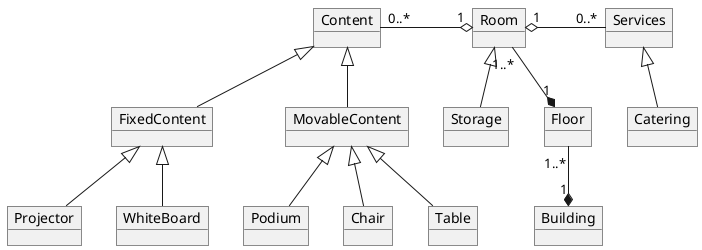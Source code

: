 @startuml

object Building
object Floor
object Room

object Services
object Catering

object Content
object MovableContent
object FixedContent
object Storage
object Chair
object Table
object Podium
object WhiteBoard
object Projector

MovableContent -up-|> Content
Chair -up-|> MovableContent
Table -up-|> MovableContent
Podium -up-|> MovableContent

FixedContent -up-|> Content
WhiteBoard -up-|> FixedContent
Projector -up-|> FixedContent

Content "0..*" -right-o "1" Room
Services "0..*" -left-o "1" Room
Catering -up-|> Services

Floor "1..*" -down-* "1" Building
Room "1..*" -down-* "1" Floor
Storage -up-|> Room

@enduml